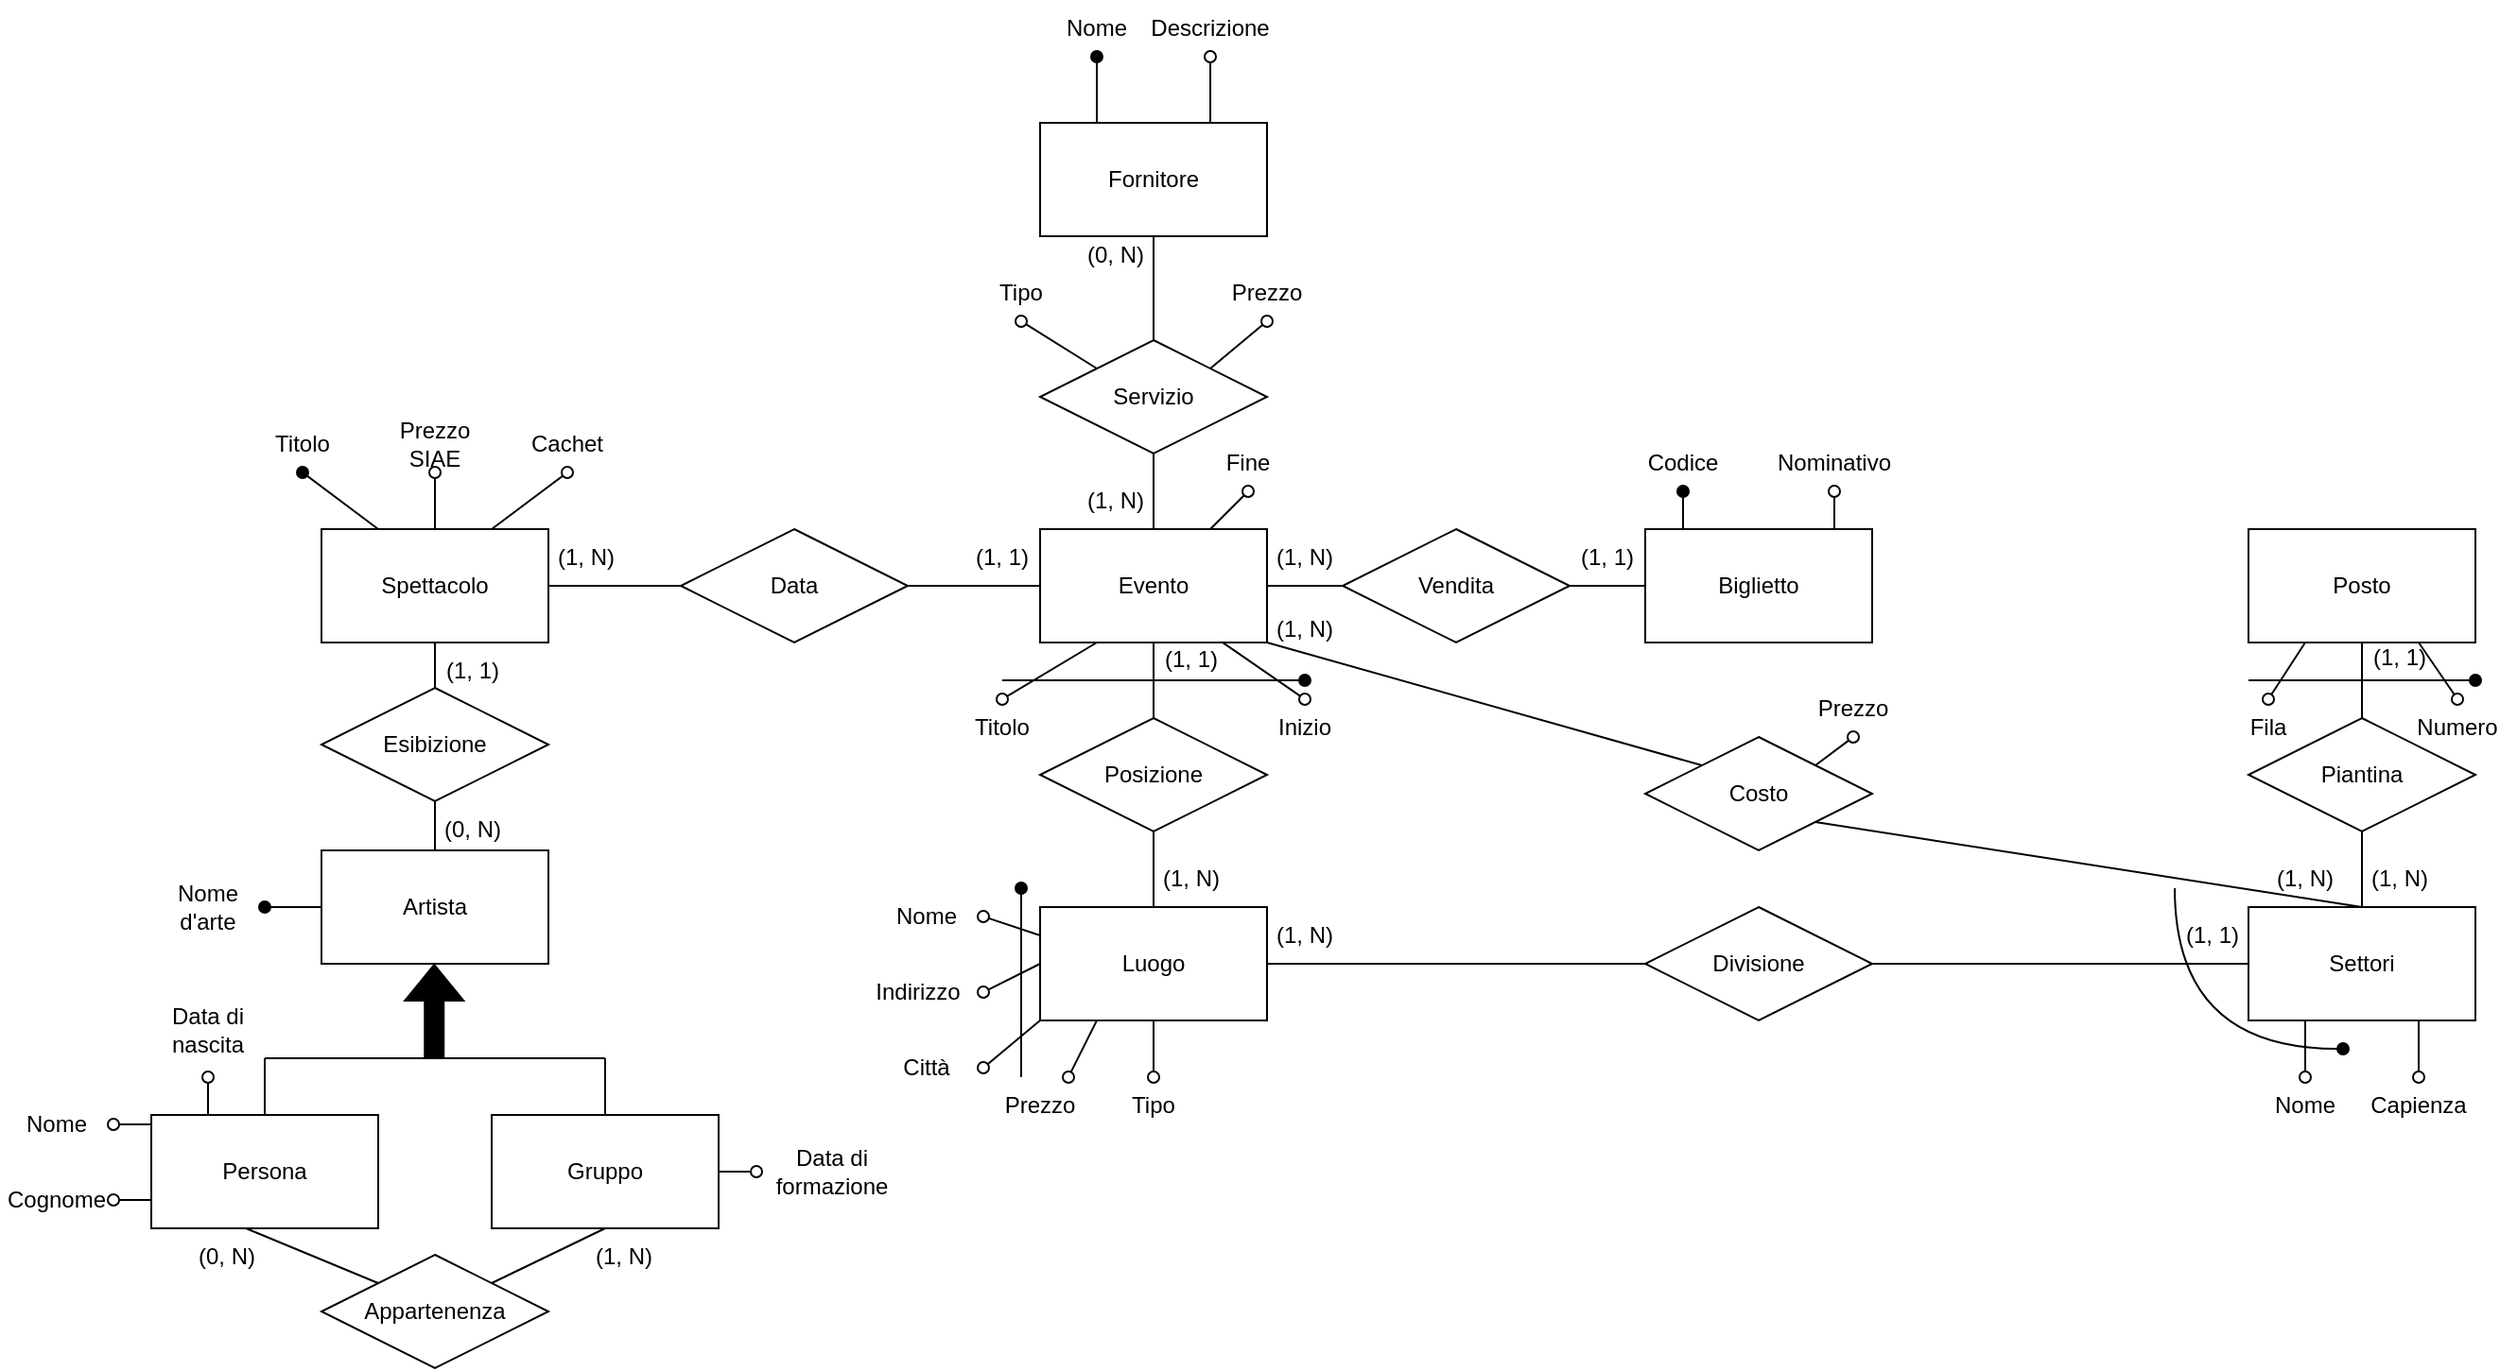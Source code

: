 <mxfile version="20.7.4" type="device"><diagram id="aoXQrt5_DUuFPbcQlHmZ" name="Page-1"><mxGraphModel dx="2581" dy="909" grid="1" gridSize="10" guides="1" tooltips="1" connect="1" arrows="1" fold="1" page="1" pageScale="1" pageWidth="1169" pageHeight="827" math="0" shadow="0"><root><mxCell id="0"/><mxCell id="1" parent="0"/><mxCell id="zBIkQlwktoTOzgUExCND-1" value="Evento" style="rounded=0;whiteSpace=wrap;html=1;" parent="1" vertex="1"><mxGeometry x="810" y="370" width="120" height="60" as="geometry"/></mxCell><mxCell id="zBIkQlwktoTOzgUExCND-2" value="&lt;div&gt;Spettacolo&lt;/div&gt;" style="rounded=0;whiteSpace=wrap;html=1;" parent="1" vertex="1"><mxGeometry x="430" y="370" width="120" height="60" as="geometry"/></mxCell><mxCell id="zBIkQlwktoTOzgUExCND-3" value="&lt;div&gt;Artista&lt;/div&gt;" style="rounded=0;whiteSpace=wrap;html=1;" parent="1" vertex="1"><mxGeometry x="430" y="540" width="120" height="60" as="geometry"/></mxCell><mxCell id="zBIkQlwktoTOzgUExCND-4" value="Data" style="rhombus;whiteSpace=wrap;html=1;" parent="1" vertex="1"><mxGeometry x="620" y="370" width="120" height="60" as="geometry"/></mxCell><mxCell id="zBIkQlwktoTOzgUExCND-5" value="Esibizione" style="rhombus;whiteSpace=wrap;html=1;" parent="1" vertex="1"><mxGeometry x="430" y="454" width="120" height="60" as="geometry"/></mxCell><mxCell id="zBIkQlwktoTOzgUExCND-6" value="" style="endArrow=none;html=1;rounded=0;exitX=1;exitY=0.5;exitDx=0;exitDy=0;entryX=0;entryY=0.5;entryDx=0;entryDy=0;" parent="1" source="zBIkQlwktoTOzgUExCND-4" target="zBIkQlwktoTOzgUExCND-1" edge="1"><mxGeometry width="50" height="50" relative="1" as="geometry"><mxPoint x="800" y="440" as="sourcePoint"/><mxPoint x="850" y="390" as="targetPoint"/></mxGeometry></mxCell><mxCell id="zBIkQlwktoTOzgUExCND-7" value="" style="endArrow=none;html=1;rounded=0;exitX=1;exitY=0.5;exitDx=0;exitDy=0;entryX=0;entryY=0.5;entryDx=0;entryDy=0;" parent="1" source="zBIkQlwktoTOzgUExCND-2" target="zBIkQlwktoTOzgUExCND-4" edge="1"><mxGeometry width="50" height="50" relative="1" as="geometry"><mxPoint x="740" y="440" as="sourcePoint"/><mxPoint x="590" y="400.0" as="targetPoint"/></mxGeometry></mxCell><mxCell id="zBIkQlwktoTOzgUExCND-8" value="" style="endArrow=none;html=1;rounded=0;exitX=0.5;exitY=0;exitDx=0;exitDy=0;entryX=0.5;entryY=1;entryDx=0;entryDy=0;" parent="1" source="zBIkQlwktoTOzgUExCND-5" target="zBIkQlwktoTOzgUExCND-2" edge="1"><mxGeometry width="50" height="50" relative="1" as="geometry"><mxPoint x="740" y="440" as="sourcePoint"/><mxPoint x="790" y="390" as="targetPoint"/></mxGeometry></mxCell><mxCell id="zBIkQlwktoTOzgUExCND-9" value="" style="endArrow=none;html=1;rounded=0;exitX=0.5;exitY=0;exitDx=0;exitDy=0;entryX=0.5;entryY=1;entryDx=0;entryDy=0;" parent="1" source="zBIkQlwktoTOzgUExCND-3" target="zBIkQlwktoTOzgUExCND-5" edge="1"><mxGeometry width="50" height="50" relative="1" as="geometry"><mxPoint x="740" y="440" as="sourcePoint"/><mxPoint x="790" y="390" as="targetPoint"/></mxGeometry></mxCell><mxCell id="zBIkQlwktoTOzgUExCND-12" value="&lt;div&gt;(1, 1)&lt;/div&gt;" style="text;html=1;strokeColor=none;fillColor=none;align=center;verticalAlign=middle;whiteSpace=wrap;rounded=0;" parent="1" vertex="1"><mxGeometry x="480" y="430" width="60" height="30" as="geometry"/></mxCell><mxCell id="zBIkQlwktoTOzgUExCND-13" value="&lt;div&gt;(0, N)&lt;/div&gt;" style="text;html=1;strokeColor=none;fillColor=none;align=center;verticalAlign=middle;whiteSpace=wrap;rounded=0;" parent="1" vertex="1"><mxGeometry x="480" y="514" width="60" height="30" as="geometry"/></mxCell><mxCell id="zBIkQlwktoTOzgUExCND-14" value="Titolo" style="text;html=1;strokeColor=none;fillColor=none;align=center;verticalAlign=middle;whiteSpace=wrap;rounded=0;" parent="1" vertex="1"><mxGeometry x="390" y="310" width="60" height="30" as="geometry"/></mxCell><mxCell id="zBIkQlwktoTOzgUExCND-18" value="" style="endArrow=oval;html=1;rounded=0;exitX=0.25;exitY=0;exitDx=0;exitDy=0;entryX=0.5;entryY=1;entryDx=0;entryDy=0;endFill=1;" parent="1" source="zBIkQlwktoTOzgUExCND-2" target="zBIkQlwktoTOzgUExCND-14" edge="1"><mxGeometry width="50" height="50" relative="1" as="geometry"><mxPoint x="740" y="440" as="sourcePoint"/><mxPoint x="790" y="390" as="targetPoint"/></mxGeometry></mxCell><mxCell id="zBIkQlwktoTOzgUExCND-19" value="Prezzo SIAE" style="text;html=1;strokeColor=none;fillColor=none;align=center;verticalAlign=middle;whiteSpace=wrap;rounded=0;" parent="1" vertex="1"><mxGeometry x="460" y="310" width="60" height="30" as="geometry"/></mxCell><mxCell id="zBIkQlwktoTOzgUExCND-20" value="" style="endArrow=oval;html=1;rounded=0;exitX=0.5;exitY=0;exitDx=0;exitDy=0;entryX=0.5;entryY=1;entryDx=0;entryDy=0;endFill=0;" parent="1" source="zBIkQlwktoTOzgUExCND-2" target="zBIkQlwktoTOzgUExCND-19" edge="1"><mxGeometry width="50" height="50" relative="1" as="geometry"><mxPoint x="740" y="440" as="sourcePoint"/><mxPoint x="790" y="390" as="targetPoint"/></mxGeometry></mxCell><mxCell id="zBIkQlwktoTOzgUExCND-21" value="&lt;div&gt;Cachet&lt;/div&gt;" style="text;html=1;strokeColor=none;fillColor=none;align=center;verticalAlign=middle;whiteSpace=wrap;rounded=0;" parent="1" vertex="1"><mxGeometry x="530" y="310" width="60" height="30" as="geometry"/></mxCell><mxCell id="zBIkQlwktoTOzgUExCND-22" value="" style="endArrow=oval;html=1;rounded=0;exitX=0.75;exitY=0;exitDx=0;exitDy=0;entryX=0.5;entryY=1;entryDx=0;entryDy=0;endFill=0;" parent="1" source="zBIkQlwktoTOzgUExCND-2" target="zBIkQlwktoTOzgUExCND-21" edge="1"><mxGeometry width="50" height="50" relative="1" as="geometry"><mxPoint x="740" y="440" as="sourcePoint"/><mxPoint x="790" y="390" as="targetPoint"/></mxGeometry></mxCell><mxCell id="zBIkQlwktoTOzgUExCND-25" value="&lt;div&gt;(1, 1)&lt;/div&gt;" style="text;html=1;strokeColor=none;fillColor=none;align=center;verticalAlign=middle;whiteSpace=wrap;rounded=0;" parent="1" vertex="1"><mxGeometry x="760" y="370" width="60" height="30" as="geometry"/></mxCell><mxCell id="zBIkQlwktoTOzgUExCND-26" value="(1, N)" style="text;html=1;strokeColor=none;fillColor=none;align=center;verticalAlign=middle;whiteSpace=wrap;rounded=0;" parent="1" vertex="1"><mxGeometry x="540" y="370" width="60" height="30" as="geometry"/></mxCell><mxCell id="zBIkQlwktoTOzgUExCND-27" value="Titolo" style="text;html=1;strokeColor=none;fillColor=none;align=center;verticalAlign=middle;whiteSpace=wrap;rounded=0;" parent="1" vertex="1"><mxGeometry x="760" y="460" width="60" height="30" as="geometry"/></mxCell><mxCell id="zBIkQlwktoTOzgUExCND-28" value="&lt;div&gt;Inizio&lt;/div&gt;" style="text;html=1;strokeColor=none;fillColor=none;align=center;verticalAlign=middle;whiteSpace=wrap;rounded=0;" parent="1" vertex="1"><mxGeometry x="920" y="460" width="60" height="30" as="geometry"/></mxCell><mxCell id="zBIkQlwktoTOzgUExCND-29" value="Fine" style="text;html=1;strokeColor=none;fillColor=none;align=center;verticalAlign=middle;whiteSpace=wrap;rounded=0;" parent="1" vertex="1"><mxGeometry x="890" y="320" width="60" height="30" as="geometry"/></mxCell><mxCell id="zBIkQlwktoTOzgUExCND-30" value="" style="endArrow=oval;html=1;rounded=0;entryX=0.5;entryY=0;entryDx=0;entryDy=0;exitX=0.25;exitY=1;exitDx=0;exitDy=0;endFill=0;" parent="1" source="zBIkQlwktoTOzgUExCND-1" target="zBIkQlwktoTOzgUExCND-27" edge="1"><mxGeometry width="50" height="50" relative="1" as="geometry"><mxPoint x="710" y="450" as="sourcePoint"/><mxPoint x="760" y="400" as="targetPoint"/></mxGeometry></mxCell><mxCell id="zBIkQlwktoTOzgUExCND-31" value="" style="endArrow=oval;html=1;rounded=0;exitX=0.801;exitY=0.995;exitDx=0;exitDy=0;endFill=0;entryX=0.5;entryY=0;entryDx=0;entryDy=0;exitPerimeter=0;" parent="1" source="zBIkQlwktoTOzgUExCND-1" target="zBIkQlwktoTOzgUExCND-28" edge="1"><mxGeometry width="50" height="50" relative="1" as="geometry"><mxPoint x="965" y="510" as="sourcePoint"/><mxPoint x="1030" y="480" as="targetPoint"/></mxGeometry></mxCell><mxCell id="zBIkQlwktoTOzgUExCND-32" value="" style="endArrow=oval;html=1;rounded=0;exitX=0.75;exitY=0;exitDx=0;exitDy=0;entryX=0.5;entryY=1;entryDx=0;entryDy=0;endFill=0;" parent="1" source="zBIkQlwktoTOzgUExCND-1" target="zBIkQlwktoTOzgUExCND-29" edge="1"><mxGeometry width="50" height="50" relative="1" as="geometry"><mxPoint x="710" y="450" as="sourcePoint"/><mxPoint x="760" y="400" as="targetPoint"/></mxGeometry></mxCell><mxCell id="zBIkQlwktoTOzgUExCND-33" value="Vendita" style="rhombus;whiteSpace=wrap;html=1;" parent="1" vertex="1"><mxGeometry x="970" y="370" width="120" height="60" as="geometry"/></mxCell><mxCell id="zBIkQlwktoTOzgUExCND-35" value="Posto" style="rounded=0;whiteSpace=wrap;html=1;" parent="1" vertex="1"><mxGeometry x="1449" y="370" width="120" height="60" as="geometry"/></mxCell><mxCell id="zBIkQlwktoTOzgUExCND-36" value="" style="endArrow=none;html=1;rounded=0;exitX=1;exitY=0.5;exitDx=0;exitDy=0;entryX=0;entryY=0.5;entryDx=0;entryDy=0;" parent="1" source="zBIkQlwktoTOzgUExCND-1" target="zBIkQlwktoTOzgUExCND-33" edge="1"><mxGeometry width="50" height="50" relative="1" as="geometry"><mxPoint x="1090" y="450" as="sourcePoint"/><mxPoint x="1140" y="400" as="targetPoint"/></mxGeometry></mxCell><mxCell id="zBIkQlwktoTOzgUExCND-37" value="" style="endArrow=none;html=1;rounded=0;entryX=0;entryY=0.5;entryDx=0;entryDy=0;exitX=1;exitY=0.5;exitDx=0;exitDy=0;" parent="1" source="zBIkQlwktoTOzgUExCND-33" target="wOfFlFQYstHc1XPXzi2x-83" edge="1"><mxGeometry width="50" height="50" relative="1" as="geometry"><mxPoint x="1100" y="410" as="sourcePoint"/><mxPoint x="1140" y="400" as="targetPoint"/></mxGeometry></mxCell><mxCell id="zBIkQlwktoTOzgUExCND-38" value="&lt;div&gt;(1, N)&lt;/div&gt;" style="text;html=1;strokeColor=none;fillColor=none;align=center;verticalAlign=middle;whiteSpace=wrap;rounded=0;" parent="1" vertex="1"><mxGeometry x="920" y="370" width="60" height="30" as="geometry"/></mxCell><mxCell id="zBIkQlwktoTOzgUExCND-39" value="(1, 1)" style="text;html=1;strokeColor=none;fillColor=none;align=center;verticalAlign=middle;whiteSpace=wrap;rounded=0;" parent="1" vertex="1"><mxGeometry x="1080" y="370" width="60" height="30" as="geometry"/></mxCell><mxCell id="zBIkQlwktoTOzgUExCND-41" value="" style="endArrow=oval;html=1;rounded=0;endFill=1;" parent="1" edge="1"><mxGeometry width="50" height="50" relative="1" as="geometry"><mxPoint x="790" y="450" as="sourcePoint"/><mxPoint x="950" y="450" as="targetPoint"/><Array as="points"/></mxGeometry></mxCell><mxCell id="zBIkQlwktoTOzgUExCND-45" value="Fila" style="text;html=1;strokeColor=none;fillColor=none;align=center;verticalAlign=middle;whiteSpace=wrap;rounded=0;" parent="1" vertex="1"><mxGeometry x="1440" y="460" width="39" height="30" as="geometry"/></mxCell><mxCell id="zBIkQlwktoTOzgUExCND-47" value="Numero" style="text;html=1;strokeColor=none;fillColor=none;align=center;verticalAlign=middle;whiteSpace=wrap;rounded=0;" parent="1" vertex="1"><mxGeometry x="1540" y="460" width="39" height="30" as="geometry"/></mxCell><mxCell id="zBIkQlwktoTOzgUExCND-49" value="" style="endArrow=oval;html=1;rounded=0;exitX=0.25;exitY=1;exitDx=0;exitDy=0;entryX=0.5;entryY=0;entryDx=0;entryDy=0;endFill=0;" parent="1" source="zBIkQlwktoTOzgUExCND-35" target="zBIkQlwktoTOzgUExCND-45" edge="1"><mxGeometry width="50" height="50" relative="1" as="geometry"><mxPoint x="1409" y="450" as="sourcePoint"/><mxPoint x="1459" y="400" as="targetPoint"/></mxGeometry></mxCell><mxCell id="zBIkQlwktoTOzgUExCND-50" value="" style="endArrow=oval;html=1;rounded=0;exitX=0.75;exitY=1;exitDx=0;exitDy=0;entryX=0.5;entryY=0;entryDx=0;entryDy=0;endFill=0;" parent="1" source="zBIkQlwktoTOzgUExCND-35" target="zBIkQlwktoTOzgUExCND-47" edge="1"><mxGeometry width="50" height="50" relative="1" as="geometry"><mxPoint x="1409" y="450" as="sourcePoint"/><mxPoint x="1459" y="400" as="targetPoint"/></mxGeometry></mxCell><mxCell id="zBIkQlwktoTOzgUExCND-51" value="" style="endArrow=oval;html=1;rounded=0;endFill=1;" parent="1" edge="1"><mxGeometry width="50" height="50" relative="1" as="geometry"><mxPoint x="1449" y="450" as="sourcePoint"/><mxPoint x="1569" y="450" as="targetPoint"/></mxGeometry></mxCell><mxCell id="zBIkQlwktoTOzgUExCND-52" value="Fornitore" style="rounded=0;whiteSpace=wrap;html=1;" parent="1" vertex="1"><mxGeometry x="810" y="155" width="120" height="60" as="geometry"/></mxCell><mxCell id="zBIkQlwktoTOzgUExCND-53" value="Servizio" style="rhombus;whiteSpace=wrap;html=1;" parent="1" vertex="1"><mxGeometry x="810" y="270" width="120" height="60" as="geometry"/></mxCell><mxCell id="zBIkQlwktoTOzgUExCND-54" value="" style="endArrow=none;html=1;rounded=0;entryX=0.5;entryY=0;entryDx=0;entryDy=0;exitX=0.5;exitY=1;exitDx=0;exitDy=0;" parent="1" source="zBIkQlwktoTOzgUExCND-53" target="zBIkQlwktoTOzgUExCND-1" edge="1"><mxGeometry width="50" height="50" relative="1" as="geometry"><mxPoint x="870" y="310" as="sourcePoint"/><mxPoint x="840" y="460" as="targetPoint"/></mxGeometry></mxCell><mxCell id="zBIkQlwktoTOzgUExCND-55" value="" style="endArrow=none;html=1;rounded=0;entryX=0.5;entryY=0;entryDx=0;entryDy=0;exitX=0.5;exitY=1;exitDx=0;exitDy=0;" parent="1" source="zBIkQlwktoTOzgUExCND-52" target="zBIkQlwktoTOzgUExCND-53" edge="1"><mxGeometry width="50" height="50" relative="1" as="geometry"><mxPoint x="1160" y="130" as="sourcePoint"/><mxPoint x="840" y="320" as="targetPoint"/></mxGeometry></mxCell><mxCell id="zBIkQlwktoTOzgUExCND-62" value="" style="endArrow=oval;html=1;rounded=0;exitX=0.75;exitY=0;exitDx=0;exitDy=0;endFill=0;entryX=0.5;entryY=1;entryDx=0;entryDy=0;" parent="1" source="zBIkQlwktoTOzgUExCND-52" target="wOfFlFQYstHc1XPXzi2x-71" edge="1"><mxGeometry width="50" height="50" relative="1" as="geometry"><mxPoint x="810" y="590" as="sourcePoint"/><mxPoint x="900" y="140" as="targetPoint"/></mxGeometry></mxCell><mxCell id="zBIkQlwktoTOzgUExCND-68" value="(1, N)" style="text;html=1;strokeColor=none;fillColor=none;align=center;verticalAlign=middle;whiteSpace=wrap;rounded=0;" parent="1" vertex="1"><mxGeometry x="820" y="340" width="60" height="30" as="geometry"/></mxCell><mxCell id="wOfFlFQYstHc1XPXzi2x-6" value="Luogo" style="rounded=0;whiteSpace=wrap;html=1;" parent="1" vertex="1"><mxGeometry x="810" y="570" width="120" height="60" as="geometry"/></mxCell><mxCell id="wOfFlFQYstHc1XPXzi2x-7" value="Posizione" style="rhombus;whiteSpace=wrap;html=1;" parent="1" vertex="1"><mxGeometry x="810" y="470" width="120" height="60" as="geometry"/></mxCell><mxCell id="wOfFlFQYstHc1XPXzi2x-8" value="" style="endArrow=none;html=1;rounded=0;entryX=0.5;entryY=1;entryDx=0;entryDy=0;exitX=0.5;exitY=0;exitDx=0;exitDy=0;" parent="1" source="wOfFlFQYstHc1XPXzi2x-7" target="zBIkQlwktoTOzgUExCND-1" edge="1"><mxGeometry width="50" height="50" relative="1" as="geometry"><mxPoint x="810" y="540" as="sourcePoint"/><mxPoint x="860" y="490" as="targetPoint"/></mxGeometry></mxCell><mxCell id="wOfFlFQYstHc1XPXzi2x-9" value="" style="endArrow=none;html=1;rounded=0;exitX=0.5;exitY=0;exitDx=0;exitDy=0;entryX=0.5;entryY=1;entryDx=0;entryDy=0;" parent="1" source="wOfFlFQYstHc1XPXzi2x-6" target="wOfFlFQYstHc1XPXzi2x-7" edge="1"><mxGeometry width="50" height="50" relative="1" as="geometry"><mxPoint x="810" y="540" as="sourcePoint"/><mxPoint x="860" y="490" as="targetPoint"/></mxGeometry></mxCell><mxCell id="wOfFlFQYstHc1XPXzi2x-15" value="&lt;div&gt;(1, N)&lt;/div&gt;" style="text;html=1;strokeColor=none;fillColor=none;align=center;verticalAlign=middle;whiteSpace=wrap;rounded=0;" parent="1" vertex="1"><mxGeometry x="860" y="540" width="60" height="30" as="geometry"/></mxCell><mxCell id="wOfFlFQYstHc1XPXzi2x-16" value="&lt;div&gt;(1, 1)&lt;/div&gt;" style="text;html=1;strokeColor=none;fillColor=none;align=center;verticalAlign=middle;whiteSpace=wrap;rounded=0;" parent="1" vertex="1"><mxGeometry x="860" y="424" width="60" height="30" as="geometry"/></mxCell><mxCell id="wOfFlFQYstHc1XPXzi2x-18" value="Settori" style="rounded=0;whiteSpace=wrap;html=1;" parent="1" vertex="1"><mxGeometry x="1449" y="570" width="120" height="60" as="geometry"/></mxCell><mxCell id="wOfFlFQYstHc1XPXzi2x-19" value="Divisione" style="rhombus;whiteSpace=wrap;html=1;" parent="1" vertex="1"><mxGeometry x="1130" y="570" width="120" height="60" as="geometry"/></mxCell><mxCell id="wOfFlFQYstHc1XPXzi2x-20" value="" style="endArrow=none;html=1;rounded=0;exitX=1;exitY=0.5;exitDx=0;exitDy=0;entryX=0;entryY=0.5;entryDx=0;entryDy=0;" parent="1" source="wOfFlFQYstHc1XPXzi2x-6" target="wOfFlFQYstHc1XPXzi2x-19" edge="1"><mxGeometry width="50" height="50" relative="1" as="geometry"><mxPoint x="1160" y="690" as="sourcePoint"/><mxPoint x="1210" y="640" as="targetPoint"/></mxGeometry></mxCell><mxCell id="wOfFlFQYstHc1XPXzi2x-21" value="" style="endArrow=none;html=1;rounded=0;exitX=1;exitY=0.5;exitDx=0;exitDy=0;entryX=0;entryY=0.5;entryDx=0;entryDy=0;" parent="1" source="wOfFlFQYstHc1XPXzi2x-19" target="wOfFlFQYstHc1XPXzi2x-18" edge="1"><mxGeometry width="50" height="50" relative="1" as="geometry"><mxPoint x="1060" y="670" as="sourcePoint"/><mxPoint x="1110" y="620" as="targetPoint"/></mxGeometry></mxCell><mxCell id="wOfFlFQYstHc1XPXzi2x-22" value="&lt;div&gt;(1, 1)&lt;/div&gt;" style="text;html=1;strokeColor=none;fillColor=none;align=center;verticalAlign=middle;whiteSpace=wrap;rounded=0;" parent="1" vertex="1"><mxGeometry x="1400" y="570" width="60" height="30" as="geometry"/></mxCell><mxCell id="wOfFlFQYstHc1XPXzi2x-23" value="&lt;div&gt;(1, N)&lt;/div&gt;" style="text;html=1;strokeColor=none;fillColor=none;align=center;verticalAlign=middle;whiteSpace=wrap;rounded=0;" parent="1" vertex="1"><mxGeometry x="920" y="570" width="60" height="30" as="geometry"/></mxCell><mxCell id="wOfFlFQYstHc1XPXzi2x-24" value="Costo" style="rhombus;whiteSpace=wrap;html=1;" parent="1" vertex="1"><mxGeometry x="1130" y="480" width="120" height="60" as="geometry"/></mxCell><mxCell id="wOfFlFQYstHc1XPXzi2x-25" value="" style="endArrow=none;html=1;rounded=0;exitX=0;exitY=0;exitDx=0;exitDy=0;entryX=1;entryY=1;entryDx=0;entryDy=0;" parent="1" source="wOfFlFQYstHc1XPXzi2x-24" target="zBIkQlwktoTOzgUExCND-1" edge="1"><mxGeometry width="50" height="50" relative="1" as="geometry"><mxPoint x="1060" y="520" as="sourcePoint"/><mxPoint x="1110" y="470" as="targetPoint"/></mxGeometry></mxCell><mxCell id="wOfFlFQYstHc1XPXzi2x-26" value="" style="endArrow=none;html=1;rounded=0;entryX=0.5;entryY=0;entryDx=0;entryDy=0;exitX=1;exitY=1;exitDx=0;exitDy=0;" parent="1" source="wOfFlFQYstHc1XPXzi2x-24" target="wOfFlFQYstHc1XPXzi2x-18" edge="1"><mxGeometry width="50" height="50" relative="1" as="geometry"><mxPoint x="1060" y="520" as="sourcePoint"/><mxPoint x="1110" y="470" as="targetPoint"/></mxGeometry></mxCell><mxCell id="wOfFlFQYstHc1XPXzi2x-27" value="Prezzo" style="text;html=1;strokeColor=none;fillColor=none;align=center;verticalAlign=middle;whiteSpace=wrap;rounded=0;" parent="1" vertex="1"><mxGeometry x="1210" y="450" width="60" height="30" as="geometry"/></mxCell><mxCell id="wOfFlFQYstHc1XPXzi2x-28" value="" style="endArrow=oval;html=1;rounded=0;exitX=1;exitY=0;exitDx=0;exitDy=0;endFill=0;entryX=0.5;entryY=1;entryDx=0;entryDy=0;" parent="1" source="wOfFlFQYstHc1XPXzi2x-24" target="wOfFlFQYstHc1XPXzi2x-27" edge="1"><mxGeometry width="50" height="50" relative="1" as="geometry"><mxPoint x="910" y="380" as="sourcePoint"/><mxPoint x="920" y="360" as="targetPoint"/></mxGeometry></mxCell><mxCell id="wOfFlFQYstHc1XPXzi2x-29" value="" style="endArrow=oval;html=1;rounded=0;exitX=0.25;exitY=0;exitDx=0;exitDy=0;entryX=0.5;entryY=1;entryDx=0;entryDy=0;endFill=1;" parent="1" target="wOfFlFQYstHc1XPXzi2x-30" edge="1"><mxGeometry width="50" height="50" relative="1" as="geometry"><mxPoint x="1150" y="370.0" as="sourcePoint"/><mxPoint x="940" y="480" as="targetPoint"/></mxGeometry></mxCell><mxCell id="wOfFlFQYstHc1XPXzi2x-30" value="&lt;div&gt;Codice&lt;/div&gt;" style="text;html=1;strokeColor=none;fillColor=none;align=center;verticalAlign=middle;whiteSpace=wrap;rounded=0;" parent="1" vertex="1"><mxGeometry x="1120" y="320" width="60" height="30" as="geometry"/></mxCell><mxCell id="wOfFlFQYstHc1XPXzi2x-31" value="Piantina" style="rhombus;whiteSpace=wrap;html=1;" parent="1" vertex="1"><mxGeometry x="1449" y="470" width="120" height="60" as="geometry"/></mxCell><mxCell id="wOfFlFQYstHc1XPXzi2x-32" value="" style="endArrow=none;html=1;rounded=0;entryX=0.5;entryY=1;entryDx=0;entryDy=0;exitX=0.5;exitY=0;exitDx=0;exitDy=0;" parent="1" source="wOfFlFQYstHc1XPXzi2x-31" target="zBIkQlwktoTOzgUExCND-35" edge="1"><mxGeometry width="50" height="50" relative="1" as="geometry"><mxPoint x="1379" y="500" as="sourcePoint"/><mxPoint x="1429" y="450" as="targetPoint"/></mxGeometry></mxCell><mxCell id="wOfFlFQYstHc1XPXzi2x-33" value="" style="endArrow=none;html=1;rounded=0;exitX=0.5;exitY=0;exitDx=0;exitDy=0;entryX=0.5;entryY=1;entryDx=0;entryDy=0;" parent="1" source="wOfFlFQYstHc1XPXzi2x-18" target="wOfFlFQYstHc1XPXzi2x-31" edge="1"><mxGeometry width="50" height="50" relative="1" as="geometry"><mxPoint x="1379" y="500" as="sourcePoint"/><mxPoint x="1429" y="450" as="targetPoint"/></mxGeometry></mxCell><mxCell id="wOfFlFQYstHc1XPXzi2x-34" value="(1, 1)" style="text;html=1;strokeColor=none;fillColor=none;align=center;verticalAlign=middle;whiteSpace=wrap;rounded=0;" parent="1" vertex="1"><mxGeometry x="1499" y="423" width="60" height="30" as="geometry"/></mxCell><mxCell id="wOfFlFQYstHc1XPXzi2x-35" value="&lt;div&gt;(1, N)&lt;/div&gt;" style="text;html=1;strokeColor=none;fillColor=none;align=center;verticalAlign=middle;whiteSpace=wrap;rounded=0;" parent="1" vertex="1"><mxGeometry x="1499" y="540" width="60" height="30" as="geometry"/></mxCell><mxCell id="wOfFlFQYstHc1XPXzi2x-38" value="&lt;div&gt;(1, N)&lt;/div&gt;" style="text;html=1;strokeColor=none;fillColor=none;align=center;verticalAlign=middle;whiteSpace=wrap;rounded=0;" parent="1" vertex="1"><mxGeometry x="1449" y="540" width="60" height="30" as="geometry"/></mxCell><mxCell id="wOfFlFQYstHc1XPXzi2x-39" value="&lt;div&gt;(1, N)&lt;/div&gt;" style="text;html=1;strokeColor=none;fillColor=none;align=center;verticalAlign=middle;whiteSpace=wrap;rounded=0;" parent="1" vertex="1"><mxGeometry x="920" y="408" width="60" height="30" as="geometry"/></mxCell><mxCell id="wOfFlFQYstHc1XPXzi2x-40" value="Nome" style="text;html=1;strokeColor=none;fillColor=none;align=center;verticalAlign=middle;whiteSpace=wrap;rounded=0;" parent="1" vertex="1"><mxGeometry x="720" y="560" width="60" height="30" as="geometry"/></mxCell><mxCell id="wOfFlFQYstHc1XPXzi2x-41" value="Città" style="text;html=1;strokeColor=none;fillColor=none;align=center;verticalAlign=middle;whiteSpace=wrap;rounded=0;" parent="1" vertex="1"><mxGeometry x="720" y="640" width="60" height="30" as="geometry"/></mxCell><mxCell id="wOfFlFQYstHc1XPXzi2x-42" value="Prezzo" style="text;html=1;strokeColor=none;fillColor=none;align=center;verticalAlign=middle;whiteSpace=wrap;rounded=0;" parent="1" vertex="1"><mxGeometry x="780" y="660" width="60" height="30" as="geometry"/></mxCell><mxCell id="wOfFlFQYstHc1XPXzi2x-46" value="" style="endArrow=oval;html=1;rounded=0;exitX=0;exitY=0.25;exitDx=0;exitDy=0;entryX=1;entryY=0.5;entryDx=0;entryDy=0;endFill=0;" parent="1" source="wOfFlFQYstHc1XPXzi2x-6" target="wOfFlFQYstHc1XPXzi2x-40" edge="1"><mxGeometry width="50" height="50" relative="1" as="geometry"><mxPoint x="850" y="440" as="sourcePoint"/><mxPoint x="810.0" y="480" as="targetPoint"/></mxGeometry></mxCell><mxCell id="wOfFlFQYstHc1XPXzi2x-47" value="" style="endArrow=oval;html=1;rounded=0;exitX=0;exitY=1;exitDx=0;exitDy=0;entryX=1;entryY=0.5;entryDx=0;entryDy=0;endFill=0;" parent="1" source="wOfFlFQYstHc1XPXzi2x-6" target="wOfFlFQYstHc1XPXzi2x-41" edge="1"><mxGeometry width="50" height="50" relative="1" as="geometry"><mxPoint x="820.0" y="595" as="sourcePoint"/><mxPoint x="790.0" y="575" as="targetPoint"/></mxGeometry></mxCell><mxCell id="wOfFlFQYstHc1XPXzi2x-48" value="" style="endArrow=oval;html=1;rounded=0;entryX=0.75;entryY=0;entryDx=0;entryDy=0;endFill=0;exitX=0.25;exitY=1;exitDx=0;exitDy=0;" parent="1" source="wOfFlFQYstHc1XPXzi2x-6" target="wOfFlFQYstHc1XPXzi2x-42" edge="1"><mxGeometry width="50" height="50" relative="1" as="geometry"><mxPoint x="830.0" y="605" as="sourcePoint"/><mxPoint x="800.0" y="585" as="targetPoint"/></mxGeometry></mxCell><mxCell id="wOfFlFQYstHc1XPXzi2x-50" value="" style="endArrow=oval;html=1;rounded=0;endFill=1;exitX=0.333;exitY=0;exitDx=0;exitDy=0;exitPerimeter=0;" parent="1" edge="1" source="wOfFlFQYstHc1XPXzi2x-42"><mxGeometry width="50" height="50" relative="1" as="geometry"><mxPoint x="790" y="660" as="sourcePoint"/><mxPoint x="800" y="560" as="targetPoint"/></mxGeometry></mxCell><mxCell id="wOfFlFQYstHc1XPXzi2x-51" value="Nome" style="text;html=1;strokeColor=none;fillColor=none;align=center;verticalAlign=middle;whiteSpace=wrap;rounded=0;" parent="1" vertex="1"><mxGeometry x="1449" y="660" width="60" height="30" as="geometry"/></mxCell><mxCell id="wOfFlFQYstHc1XPXzi2x-52" value="Capienza" style="text;html=1;strokeColor=none;fillColor=none;align=center;verticalAlign=middle;whiteSpace=wrap;rounded=0;" parent="1" vertex="1"><mxGeometry x="1509" y="660" width="60" height="30" as="geometry"/></mxCell><mxCell id="wOfFlFQYstHc1XPXzi2x-53" value="" style="endArrow=oval;html=1;rounded=0;exitX=0.25;exitY=1;exitDx=0;exitDy=0;endFill=0;entryX=0.5;entryY=0;entryDx=0;entryDy=0;" parent="1" source="wOfFlFQYstHc1XPXzi2x-18" target="wOfFlFQYstHc1XPXzi2x-51" edge="1"><mxGeometry width="50" height="50" relative="1" as="geometry"><mxPoint x="1399" y="495" as="sourcePoint"/><mxPoint x="1419" y="470" as="targetPoint"/></mxGeometry></mxCell><mxCell id="wOfFlFQYstHc1XPXzi2x-54" value="" style="endArrow=oval;html=1;rounded=0;exitX=0.75;exitY=1;exitDx=0;exitDy=0;endFill=0;entryX=0.5;entryY=0;entryDx=0;entryDy=0;" parent="1" source="wOfFlFQYstHc1XPXzi2x-18" target="wOfFlFQYstHc1XPXzi2x-52" edge="1"><mxGeometry width="50" height="50" relative="1" as="geometry"><mxPoint x="1399" y="495" as="sourcePoint"/><mxPoint x="1419" y="470" as="targetPoint"/></mxGeometry></mxCell><mxCell id="wOfFlFQYstHc1XPXzi2x-56" value="" style="endArrow=oval;html=1;rounded=0;endFill=1;edgeStyle=orthogonalEdgeStyle;curved=1;" parent="1" edge="1"><mxGeometry width="50" height="50" relative="1" as="geometry"><mxPoint x="1410" y="560" as="sourcePoint"/><mxPoint x="1499" y="645" as="targetPoint"/><Array as="points"><mxPoint x="1410" y="645"/></Array></mxGeometry></mxCell><mxCell id="wOfFlFQYstHc1XPXzi2x-71" value="Descrizione" style="text;html=1;strokeColor=none;fillColor=none;align=center;verticalAlign=middle;whiteSpace=wrap;rounded=0;" parent="1" vertex="1"><mxGeometry x="870" y="90" width="60" height="30" as="geometry"/></mxCell><mxCell id="wOfFlFQYstHc1XPXzi2x-72" value="" style="endArrow=oval;html=1;rounded=0;exitX=0.25;exitY=0;exitDx=0;exitDy=0;entryX=0.5;entryY=1;entryDx=0;entryDy=0;endFill=1;" parent="1" source="zBIkQlwktoTOzgUExCND-52" target="wOfFlFQYstHc1XPXzi2x-73" edge="1"><mxGeometry width="50" height="50" relative="1" as="geometry"><mxPoint x="910" y="440" as="sourcePoint"/><mxPoint x="950" y="480" as="targetPoint"/></mxGeometry></mxCell><mxCell id="wOfFlFQYstHc1XPXzi2x-73" value="Nome" style="text;html=1;strokeColor=none;fillColor=none;align=center;verticalAlign=middle;whiteSpace=wrap;rounded=0;" parent="1" vertex="1"><mxGeometry x="810" y="90" width="60" height="30" as="geometry"/></mxCell><mxCell id="wOfFlFQYstHc1XPXzi2x-74" value="Prezzo" style="text;html=1;strokeColor=none;fillColor=none;align=center;verticalAlign=middle;whiteSpace=wrap;rounded=0;" parent="1" vertex="1"><mxGeometry x="900" y="230" width="60" height="30" as="geometry"/></mxCell><mxCell id="wOfFlFQYstHc1XPXzi2x-75" value="" style="endArrow=oval;html=1;rounded=0;exitX=1;exitY=0;exitDx=0;exitDy=0;entryX=0.5;entryY=1;entryDx=0;entryDy=0;endFill=0;" parent="1" source="zBIkQlwktoTOzgUExCND-53" target="wOfFlFQYstHc1XPXzi2x-74" edge="1"><mxGeometry width="50" height="50" relative="1" as="geometry"><mxPoint x="940" y="210" as="sourcePoint"/><mxPoint x="980" y="210" as="targetPoint"/></mxGeometry></mxCell><mxCell id="wOfFlFQYstHc1XPXzi2x-81" value="(0, N)" style="text;html=1;strokeColor=none;fillColor=none;align=center;verticalAlign=middle;whiteSpace=wrap;rounded=0;" parent="1" vertex="1"><mxGeometry x="820" y="210" width="60" height="30" as="geometry"/></mxCell><mxCell id="wOfFlFQYstHc1XPXzi2x-83" value="&lt;div&gt;Biglietto&lt;/div&gt;" style="rounded=0;whiteSpace=wrap;html=1;" parent="1" vertex="1"><mxGeometry x="1130" y="370" width="120" height="60" as="geometry"/></mxCell><mxCell id="CFf_ZIDvFZUR7H2lpXF5-1" value="Nominativo" style="text;html=1;strokeColor=none;fillColor=none;align=center;verticalAlign=middle;whiteSpace=wrap;rounded=0;" parent="1" vertex="1"><mxGeometry x="1200" y="320" width="60" height="30" as="geometry"/></mxCell><mxCell id="DuPtxDBJtxEuGCSGjoK9-1" value="" style="endArrow=oval;html=1;rounded=0;endFill=0;exitX=0.5;exitY=1;exitDx=0;exitDy=0;entryX=0.5;entryY=0;entryDx=0;entryDy=0;" parent="1" source="wOfFlFQYstHc1XPXzi2x-6" target="DuPtxDBJtxEuGCSGjoK9-2" edge="1"><mxGeometry width="50" height="50" relative="1" as="geometry"><mxPoint x="790" y="660" as="sourcePoint"/><mxPoint x="820" y="650" as="targetPoint"/></mxGeometry></mxCell><mxCell id="DuPtxDBJtxEuGCSGjoK9-2" value="Tipo" style="text;html=1;strokeColor=none;fillColor=none;align=center;verticalAlign=middle;whiteSpace=wrap;rounded=0;" parent="1" vertex="1"><mxGeometry x="840" y="660" width="60" height="30" as="geometry"/></mxCell><mxCell id="DuPtxDBJtxEuGCSGjoK9-3" value="Tipo" style="text;html=1;strokeColor=none;fillColor=none;align=center;verticalAlign=middle;whiteSpace=wrap;rounded=0;" parent="1" vertex="1"><mxGeometry x="770" y="230" width="60" height="30" as="geometry"/></mxCell><mxCell id="DuPtxDBJtxEuGCSGjoK9-4" value="" style="endArrow=oval;html=1;rounded=0;exitX=0;exitY=0;exitDx=0;exitDy=0;entryX=0.5;entryY=1;entryDx=0;entryDy=0;endFill=0;" parent="1" target="DuPtxDBJtxEuGCSGjoK9-3" edge="1" source="zBIkQlwktoTOzgUExCND-53"><mxGeometry width="50" height="50" relative="1" as="geometry"><mxPoint x="830.0" y="290" as="sourcePoint"/><mxPoint x="940" y="230" as="targetPoint"/></mxGeometry></mxCell><mxCell id="TQcG6c-c7rOZuus7z2Bq-1" value="" style="endArrow=oval;html=1;rounded=0;exitX=0.75;exitY=0;exitDx=0;exitDy=0;entryX=0.5;entryY=1;entryDx=0;entryDy=0;endFill=0;" parent="1" target="CFf_ZIDvFZUR7H2lpXF5-1" edge="1"><mxGeometry width="50" height="50" relative="1" as="geometry"><mxPoint x="1230" y="370.0" as="sourcePoint"/><mxPoint x="1180" y="360" as="targetPoint"/><Array as="points"><mxPoint x="1230" y="370"/></Array></mxGeometry></mxCell><mxCell id="iCL-xmmX0vcE8VPjmdsf-1" value="Indirizzo" style="text;html=1;align=center;verticalAlign=middle;resizable=0;points=[];autosize=1;strokeColor=none;fillColor=none;" parent="1" vertex="1"><mxGeometry x="710" y="600" width="70" height="30" as="geometry"/></mxCell><mxCell id="iCL-xmmX0vcE8VPjmdsf-4" value="" style="endArrow=oval;html=1;rounded=0;exitX=0;exitY=0.5;exitDx=0;exitDy=0;endFill=0;" parent="1" source="wOfFlFQYstHc1XPXzi2x-6" edge="1"><mxGeometry width="50" height="50" relative="1" as="geometry"><mxPoint x="820" y="640" as="sourcePoint"/><mxPoint x="780" y="615" as="targetPoint"/></mxGeometry></mxCell><mxCell id="_f-Akcc-zRgSf5TxmqdE-3" value="" style="shape=flexArrow;endArrow=classic;html=1;rounded=0;fillColor=#000000;" edge="1" parent="1"><mxGeometry width="50" height="50" relative="1" as="geometry"><mxPoint x="489.62" y="650" as="sourcePoint"/><mxPoint x="489.62" y="600" as="targetPoint"/></mxGeometry></mxCell><mxCell id="_f-Akcc-zRgSf5TxmqdE-4" value="" style="endArrow=none;html=1;rounded=0;" edge="1" parent="1"><mxGeometry width="50" height="50" relative="1" as="geometry"><mxPoint x="400" y="650" as="sourcePoint"/><mxPoint x="490" y="650" as="targetPoint"/></mxGeometry></mxCell><mxCell id="_f-Akcc-zRgSf5TxmqdE-5" value="" style="endArrow=none;html=1;rounded=0;" edge="1" parent="1"><mxGeometry width="50" height="50" relative="1" as="geometry"><mxPoint x="400" y="680" as="sourcePoint"/><mxPoint x="400" y="650" as="targetPoint"/></mxGeometry></mxCell><mxCell id="_f-Akcc-zRgSf5TxmqdE-6" value="" style="endArrow=none;html=1;rounded=0;" edge="1" parent="1"><mxGeometry width="50" height="50" relative="1" as="geometry"><mxPoint x="490" y="650" as="sourcePoint"/><mxPoint x="580" y="650" as="targetPoint"/></mxGeometry></mxCell><mxCell id="_f-Akcc-zRgSf5TxmqdE-7" value="" style="endArrow=none;html=1;rounded=0;" edge="1" parent="1"><mxGeometry width="50" height="50" relative="1" as="geometry"><mxPoint x="580" y="680" as="sourcePoint"/><mxPoint x="580" y="650" as="targetPoint"/></mxGeometry></mxCell><mxCell id="_f-Akcc-zRgSf5TxmqdE-8" value="Persona" style="rounded=0;whiteSpace=wrap;html=1;" vertex="1" parent="1"><mxGeometry x="340" y="680" width="120" height="60" as="geometry"/></mxCell><mxCell id="_f-Akcc-zRgSf5TxmqdE-9" value="Gruppo" style="rounded=0;whiteSpace=wrap;html=1;" vertex="1" parent="1"><mxGeometry x="520" y="680" width="120" height="60" as="geometry"/></mxCell><mxCell id="_f-Akcc-zRgSf5TxmqdE-10" value="Appartenenza" style="rhombus;whiteSpace=wrap;html=1;" vertex="1" parent="1"><mxGeometry x="430" y="754" width="120" height="60" as="geometry"/></mxCell><mxCell id="_f-Akcc-zRgSf5TxmqdE-12" value="&lt;div&gt;(1, N)&lt;/div&gt;" style="text;html=1;strokeColor=none;fillColor=none;align=center;verticalAlign=middle;whiteSpace=wrap;rounded=0;" vertex="1" parent="1"><mxGeometry x="560" y="740" width="60" height="30" as="geometry"/></mxCell><mxCell id="_f-Akcc-zRgSf5TxmqdE-13" value="" style="endArrow=none;html=1;rounded=0;exitX=1;exitY=0;exitDx=0;exitDy=0;entryX=0.5;entryY=1;entryDx=0;entryDy=0;" edge="1" parent="1" source="_f-Akcc-zRgSf5TxmqdE-10" target="_f-Akcc-zRgSf5TxmqdE-9"><mxGeometry width="50" height="50" relative="1" as="geometry"><mxPoint x="740" y="720" as="sourcePoint"/><mxPoint x="790" y="670" as="targetPoint"/><Array as="points"/></mxGeometry></mxCell><mxCell id="_f-Akcc-zRgSf5TxmqdE-14" value="" style="endArrow=none;html=1;rounded=0;entryX=0.417;entryY=1;entryDx=0;entryDy=0;entryPerimeter=0;exitX=0;exitY=0;exitDx=0;exitDy=0;" edge="1" parent="1" source="_f-Akcc-zRgSf5TxmqdE-10" target="_f-Akcc-zRgSf5TxmqdE-8"><mxGeometry width="50" height="50" relative="1" as="geometry"><mxPoint x="610" y="700" as="sourcePoint"/><mxPoint x="400" y="750" as="targetPoint"/></mxGeometry></mxCell><mxCell id="_f-Akcc-zRgSf5TxmqdE-15" value="&lt;div&gt;(0, N)&lt;/div&gt;" style="text;html=1;strokeColor=none;fillColor=none;align=center;verticalAlign=middle;whiteSpace=wrap;rounded=0;" vertex="1" parent="1"><mxGeometry x="350" y="740" width="60" height="30" as="geometry"/></mxCell><mxCell id="_f-Akcc-zRgSf5TxmqdE-16" value="Nome d'arte" style="text;html=1;strokeColor=none;fillColor=none;align=center;verticalAlign=middle;whiteSpace=wrap;rounded=0;" vertex="1" parent="1"><mxGeometry x="340" y="555" width="60" height="30" as="geometry"/></mxCell><mxCell id="_f-Akcc-zRgSf5TxmqdE-17" value="" style="endArrow=oval;html=1;rounded=0;exitX=0;exitY=0.5;exitDx=0;exitDy=0;endFill=1;entryX=1;entryY=0.5;entryDx=0;entryDy=0;" edge="1" parent="1" target="_f-Akcc-zRgSf5TxmqdE-16" source="zBIkQlwktoTOzgUExCND-3"><mxGeometry width="50" height="50" relative="1" as="geometry"><mxPoint x="380" y="605" as="sourcePoint"/><mxPoint x="410" y="570" as="targetPoint"/></mxGeometry></mxCell><mxCell id="_f-Akcc-zRgSf5TxmqdE-18" value="Nome" style="text;html=1;strokeColor=none;fillColor=none;align=center;verticalAlign=middle;whiteSpace=wrap;rounded=0;" vertex="1" parent="1"><mxGeometry x="260" y="670" width="60" height="30" as="geometry"/></mxCell><mxCell id="_f-Akcc-zRgSf5TxmqdE-19" value="" style="endArrow=oval;html=1;rounded=0;exitX=0;exitY=0.5;exitDx=0;exitDy=0;endFill=0;entryX=1;entryY=0.5;entryDx=0;entryDy=0;" edge="1" parent="1" target="_f-Akcc-zRgSf5TxmqdE-18"><mxGeometry width="50" height="50" relative="1" as="geometry"><mxPoint x="340.0" y="685" as="sourcePoint"/><mxPoint x="320" y="685" as="targetPoint"/></mxGeometry></mxCell><mxCell id="_f-Akcc-zRgSf5TxmqdE-20" value="Cognome" style="text;html=1;strokeColor=none;fillColor=none;align=center;verticalAlign=middle;whiteSpace=wrap;rounded=0;" vertex="1" parent="1"><mxGeometry x="260" y="710" width="60" height="30" as="geometry"/></mxCell><mxCell id="_f-Akcc-zRgSf5TxmqdE-21" value="" style="endArrow=oval;html=1;rounded=0;exitX=0;exitY=0.5;exitDx=0;exitDy=0;endFill=0;entryX=1;entryY=0.5;entryDx=0;entryDy=0;" edge="1" parent="1" target="_f-Akcc-zRgSf5TxmqdE-20"><mxGeometry width="50" height="50" relative="1" as="geometry"><mxPoint x="340.0" y="725" as="sourcePoint"/><mxPoint x="320" y="725" as="targetPoint"/></mxGeometry></mxCell><mxCell id="_f-Akcc-zRgSf5TxmqdE-22" value="Data di formazione" style="text;html=1;strokeColor=none;fillColor=none;align=center;verticalAlign=middle;whiteSpace=wrap;rounded=0;" vertex="1" parent="1"><mxGeometry x="670" y="695" width="60" height="30" as="geometry"/></mxCell><mxCell id="_f-Akcc-zRgSf5TxmqdE-23" value="" style="endArrow=oval;html=1;rounded=0;exitX=1;exitY=0.5;exitDx=0;exitDy=0;endFill=0;" edge="1" parent="1" source="_f-Akcc-zRgSf5TxmqdE-9"><mxGeometry width="50" height="50" relative="1" as="geometry"><mxPoint x="750.0" y="710" as="sourcePoint"/><mxPoint x="660" y="710" as="targetPoint"/><Array as="points"><mxPoint x="660" y="710"/></Array></mxGeometry></mxCell><mxCell id="_f-Akcc-zRgSf5TxmqdE-24" value="Data di nascita" style="text;html=1;strokeColor=none;fillColor=none;align=center;verticalAlign=middle;whiteSpace=wrap;rounded=0;" vertex="1" parent="1"><mxGeometry x="340" y="620" width="60" height="30" as="geometry"/></mxCell><mxCell id="_f-Akcc-zRgSf5TxmqdE-25" value="" style="endArrow=oval;html=1;rounded=0;exitX=0.25;exitY=0;exitDx=0;exitDy=0;endFill=0;" edge="1" parent="1" source="_f-Akcc-zRgSf5TxmqdE-8"><mxGeometry width="50" height="50" relative="1" as="geometry"><mxPoint x="380.0" y="655" as="sourcePoint"/><mxPoint x="370" y="660" as="targetPoint"/></mxGeometry></mxCell></root></mxGraphModel></diagram></mxfile>